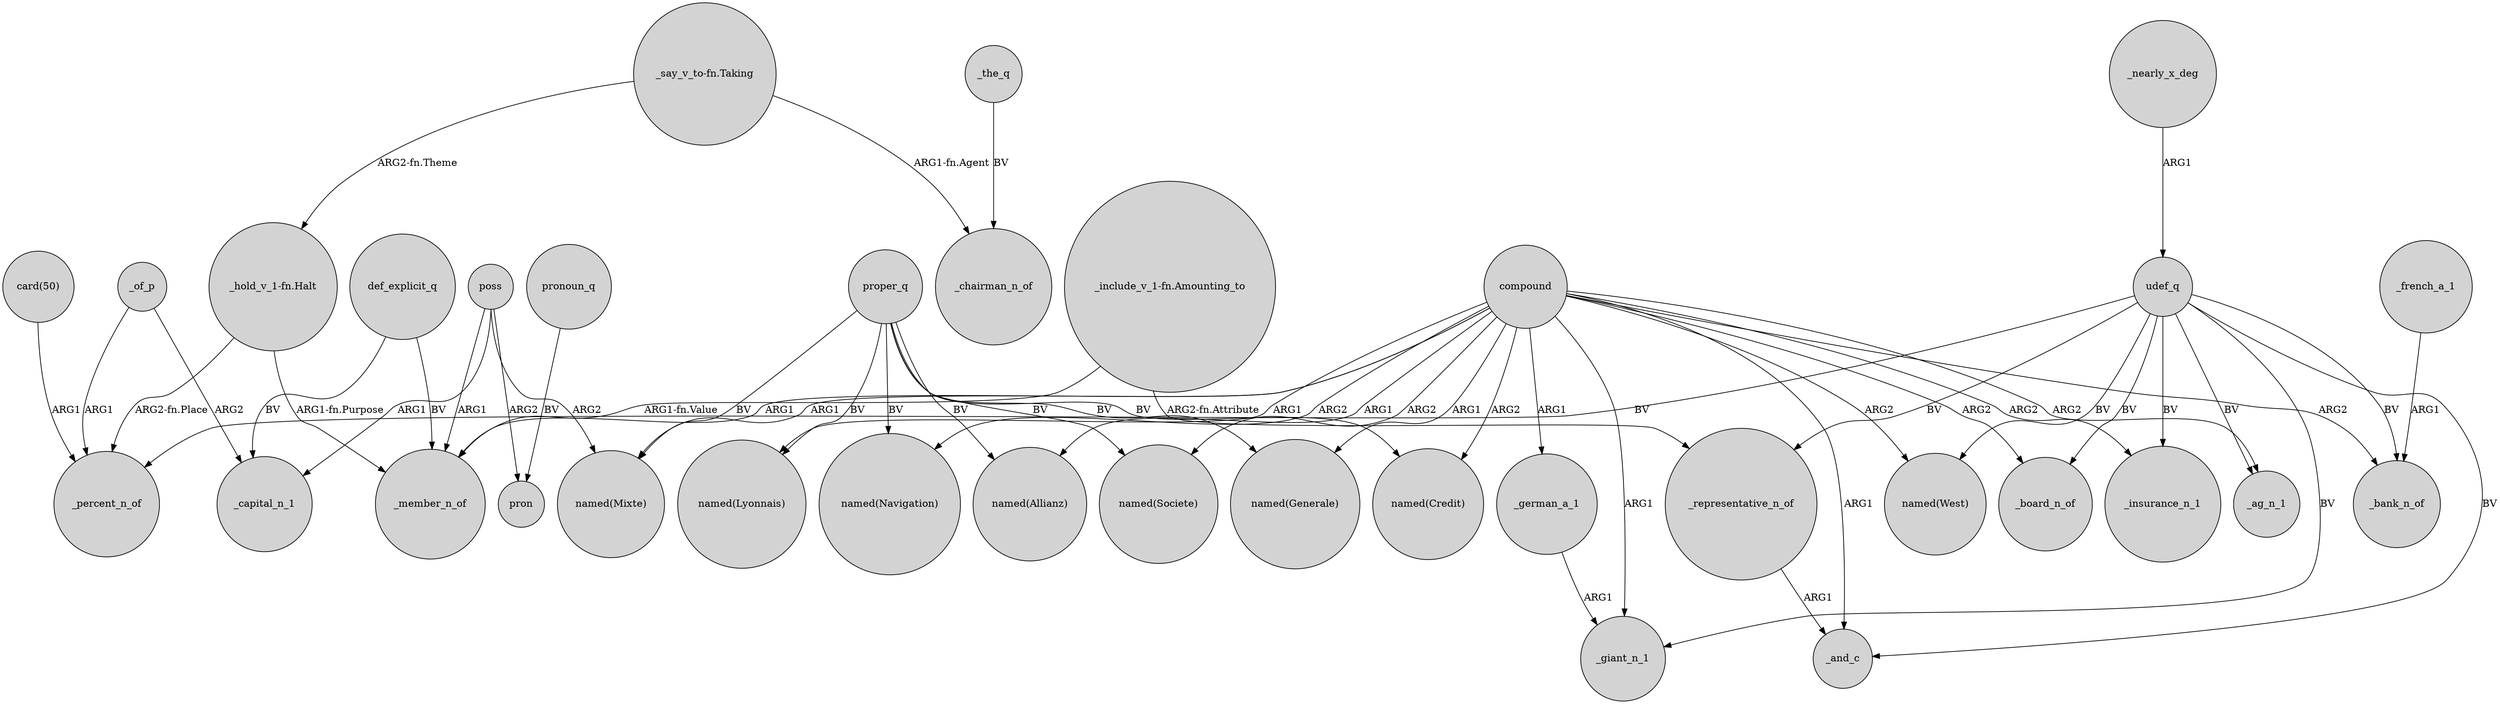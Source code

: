 digraph {
	node [shape=circle style=filled]
	"_hold_v_1-fn.Halt" -> _percent_n_of [label="ARG2-fn.Place"]
	udef_q -> _insurance_n_1 [label=BV]
	compound -> _and_c [label=ARG1]
	poss -> _capital_n_1 [label=ARG1]
	"_include_v_1-fn.Amounting_to" -> _representative_n_of [label="ARG2-fn.Attribute"]
	_german_a_1 -> _giant_n_1 [label=ARG1]
	compound -> "named(Lyonnais)" [label=ARG1]
	proper_q -> "named(Navigation)" [label=BV]
	udef_q -> _bank_n_of [label=BV]
	compound -> "named(Navigation)" [label=ARG2]
	proper_q -> "named(Allianz)" [label=BV]
	udef_q -> _giant_n_1 [label=BV]
	udef_q -> _and_c [label=BV]
	"_say_v_to-fn.Taking" -> "_hold_v_1-fn.Halt" [label="ARG2-fn.Theme"]
	compound -> _ag_n_1 [label=ARG2]
	_of_p -> _percent_n_of [label=ARG1]
	proper_q -> "named(Mixte)" [label=BV]
	proper_q -> "named(Generale)" [label=BV]
	pronoun_q -> pron [label=BV]
	compound -> "named(Allianz)" [label=ARG1]
	_of_p -> _capital_n_1 [label=ARG2]
	poss -> pron [label=ARG2]
	compound -> "named(Mixte)" [label=ARG1]
	_representative_n_of -> _and_c [label=ARG1]
	compound -> "named(West)" [label=ARG2]
	udef_q -> _percent_n_of [label=BV]
	poss -> "named(Mixte)" [label=ARG2]
	def_explicit_q -> _member_n_of [label=BV]
	_french_a_1 -> _bank_n_of [label=ARG1]
	"_hold_v_1-fn.Halt" -> _member_n_of [label="ARG1-fn.Purpose"]
	compound -> _member_n_of [label=ARG1]
	proper_q -> "named(Credit)" [label=BV]
	udef_q -> _board_n_of [label=BV]
	udef_q -> _ag_n_1 [label=BV]
	udef_q -> "named(West)" [label=BV]
	compound -> "named(Credit)" [label=ARG2]
	compound -> "named(Generale)" [label=ARG1]
	compound -> _insurance_n_1 [label=ARG2]
	proper_q -> "named(Lyonnais)" [label=BV]
	udef_q -> _representative_n_of [label=BV]
	compound -> _giant_n_1 [label=ARG1]
	"card(50)" -> _percent_n_of [label=ARG1]
	compound -> _board_n_of [label=ARG2]
	compound -> "named(Societe)" [label=ARG2]
	compound -> _german_a_1 [label=ARG1]
	poss -> _member_n_of [label=ARG1]
	proper_q -> "named(Societe)" [label=BV]
	def_explicit_q -> _capital_n_1 [label=BV]
	"_include_v_1-fn.Amounting_to" -> _member_n_of [label="ARG1-fn.Value"]
	_the_q -> _chairman_n_of [label=BV]
	_nearly_x_deg -> udef_q [label=ARG1]
	"_say_v_to-fn.Taking" -> _chairman_n_of [label="ARG1-fn.Agent"]
	compound -> _bank_n_of [label=ARG2]
}

